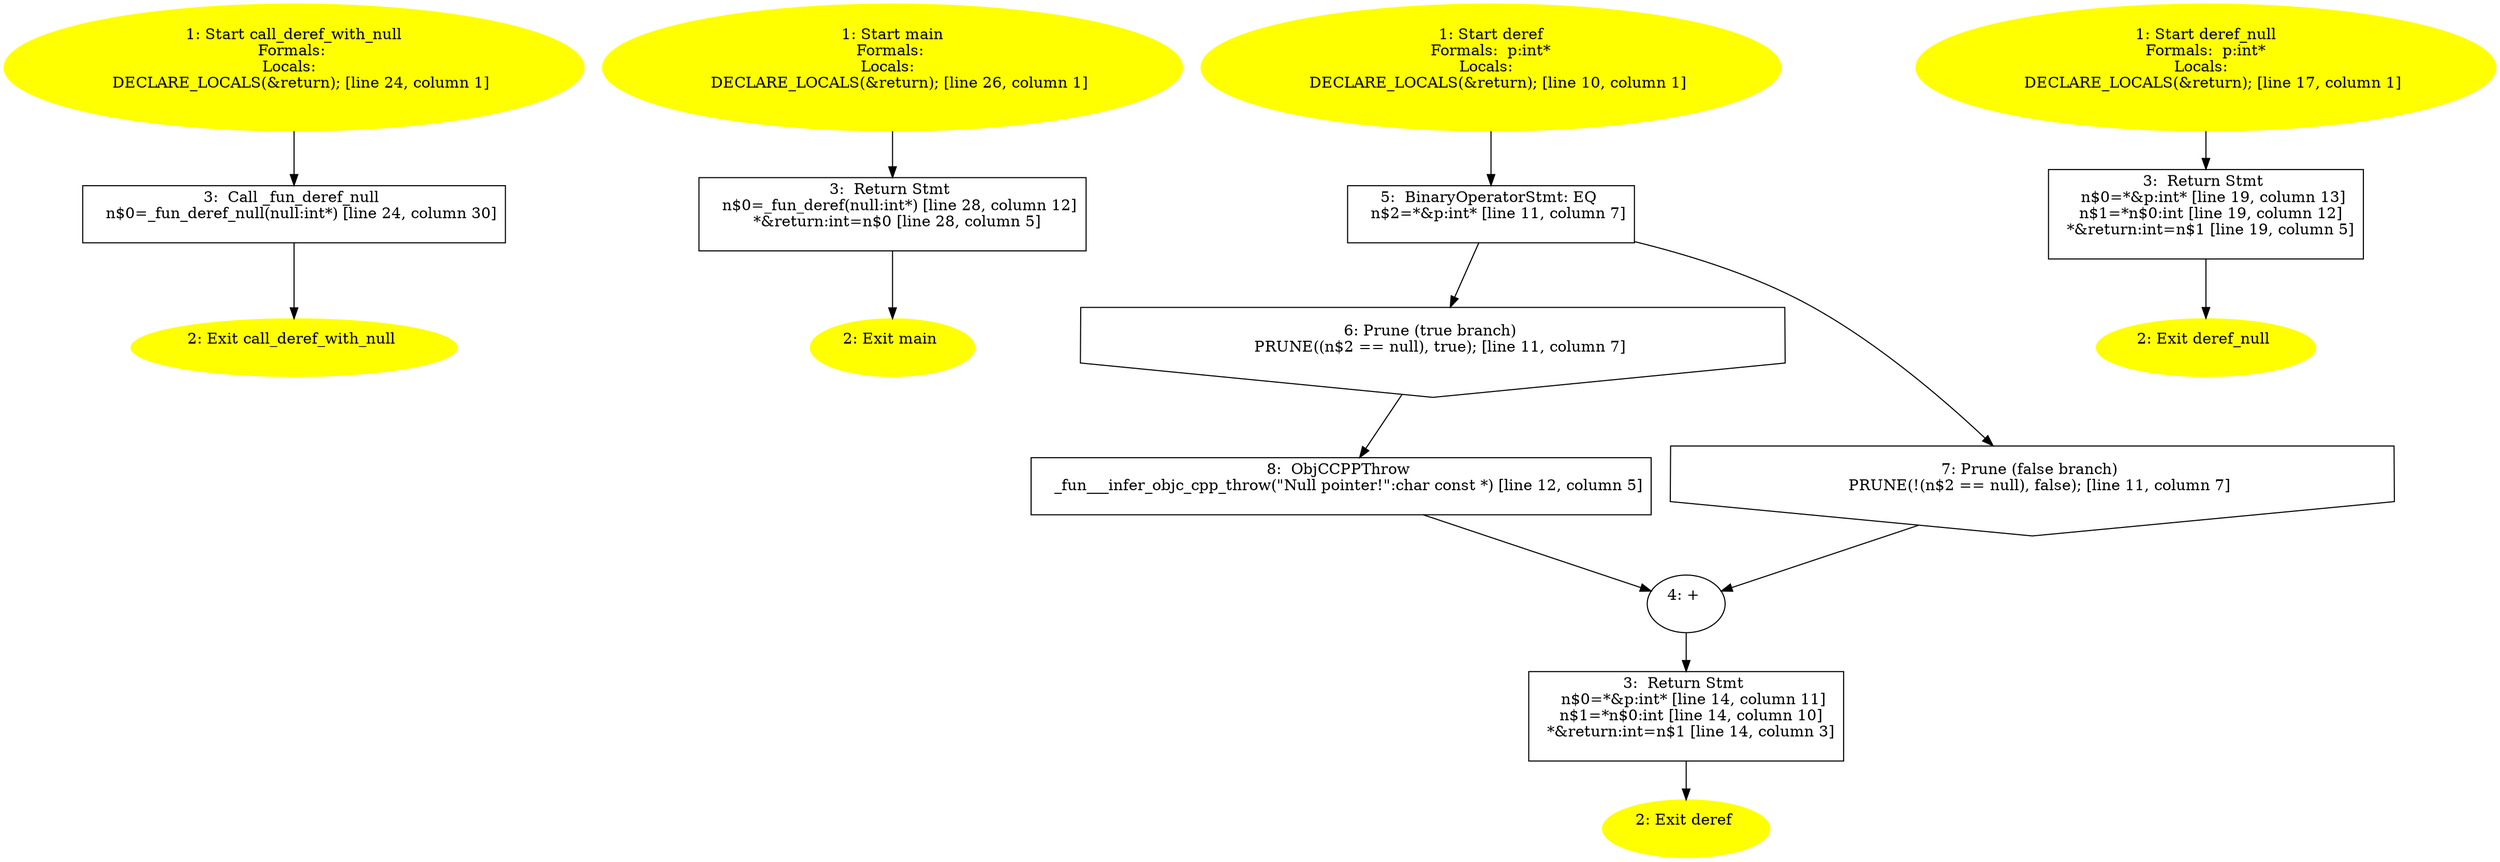 /* @generated */
digraph cfg {
"call_deref_with_null#4611966425999531792.6346543307e9a799421a89e451b917c2_1" [label="1: Start call_deref_with_null\nFormals: \nLocals:  \n   DECLARE_LOCALS(&return); [line 24, column 1]\n " color=yellow style=filled]
	

	 "call_deref_with_null#4611966425999531792.6346543307e9a799421a89e451b917c2_1" -> "call_deref_with_null#4611966425999531792.6346543307e9a799421a89e451b917c2_3" ;
"call_deref_with_null#4611966425999531792.6346543307e9a799421a89e451b917c2_2" [label="2: Exit call_deref_with_null \n  " color=yellow style=filled]
	

"call_deref_with_null#4611966425999531792.6346543307e9a799421a89e451b917c2_3" [label="3:  Call _fun_deref_null \n   n$0=_fun_deref_null(null:int*) [line 24, column 30]\n " shape="box"]
	

	 "call_deref_with_null#4611966425999531792.6346543307e9a799421a89e451b917c2_3" -> "call_deref_with_null#4611966425999531792.6346543307e9a799421a89e451b917c2_2" ;
"main.fad58de7366495db4650cfefac2fcd61_1" [label="1: Start main\nFormals: \nLocals:  \n   DECLARE_LOCALS(&return); [line 26, column 1]\n " color=yellow style=filled]
	

	 "main.fad58de7366495db4650cfefac2fcd61_1" -> "main.fad58de7366495db4650cfefac2fcd61_3" ;
"main.fad58de7366495db4650cfefac2fcd61_2" [label="2: Exit main \n  " color=yellow style=filled]
	

"main.fad58de7366495db4650cfefac2fcd61_3" [label="3:  Return Stmt \n   n$0=_fun_deref(null:int*) [line 28, column 12]\n  *&return:int=n$0 [line 28, column 5]\n " shape="box"]
	

	 "main.fad58de7366495db4650cfefac2fcd61_3" -> "main.fad58de7366495db4650cfefac2fcd61_2" ;
"deref#13506892413034678690.824465c4193ad2288eb512b1083edab3_1" [label="1: Start deref\nFormals:  p:int*\nLocals:  \n   DECLARE_LOCALS(&return); [line 10, column 1]\n " color=yellow style=filled]
	

	 "deref#13506892413034678690.824465c4193ad2288eb512b1083edab3_1" -> "deref#13506892413034678690.824465c4193ad2288eb512b1083edab3_5" ;
"deref#13506892413034678690.824465c4193ad2288eb512b1083edab3_2" [label="2: Exit deref \n  " color=yellow style=filled]
	

"deref#13506892413034678690.824465c4193ad2288eb512b1083edab3_3" [label="3:  Return Stmt \n   n$0=*&p:int* [line 14, column 11]\n  n$1=*n$0:int [line 14, column 10]\n  *&return:int=n$1 [line 14, column 3]\n " shape="box"]
	

	 "deref#13506892413034678690.824465c4193ad2288eb512b1083edab3_3" -> "deref#13506892413034678690.824465c4193ad2288eb512b1083edab3_2" ;
"deref#13506892413034678690.824465c4193ad2288eb512b1083edab3_4" [label="4: + \n  " ]
	

	 "deref#13506892413034678690.824465c4193ad2288eb512b1083edab3_4" -> "deref#13506892413034678690.824465c4193ad2288eb512b1083edab3_3" ;
"deref#13506892413034678690.824465c4193ad2288eb512b1083edab3_5" [label="5:  BinaryOperatorStmt: EQ \n   n$2=*&p:int* [line 11, column 7]\n " shape="box"]
	

	 "deref#13506892413034678690.824465c4193ad2288eb512b1083edab3_5" -> "deref#13506892413034678690.824465c4193ad2288eb512b1083edab3_6" ;
	 "deref#13506892413034678690.824465c4193ad2288eb512b1083edab3_5" -> "deref#13506892413034678690.824465c4193ad2288eb512b1083edab3_7" ;
"deref#13506892413034678690.824465c4193ad2288eb512b1083edab3_6" [label="6: Prune (true branch) \n   PRUNE((n$2 == null), true); [line 11, column 7]\n " shape="invhouse"]
	

	 "deref#13506892413034678690.824465c4193ad2288eb512b1083edab3_6" -> "deref#13506892413034678690.824465c4193ad2288eb512b1083edab3_8" ;
"deref#13506892413034678690.824465c4193ad2288eb512b1083edab3_7" [label="7: Prune (false branch) \n   PRUNE(!(n$2 == null), false); [line 11, column 7]\n " shape="invhouse"]
	

	 "deref#13506892413034678690.824465c4193ad2288eb512b1083edab3_7" -> "deref#13506892413034678690.824465c4193ad2288eb512b1083edab3_4" ;
"deref#13506892413034678690.824465c4193ad2288eb512b1083edab3_8" [label="8:  ObjCCPPThrow \n   _fun___infer_objc_cpp_throw(\"Null pointer!\":char const *) [line 12, column 5]\n " shape="box"]
	

	 "deref#13506892413034678690.824465c4193ad2288eb512b1083edab3_8" -> "deref#13506892413034678690.824465c4193ad2288eb512b1083edab3_4" ;
"deref_null#11536394632240553702.ea4eed042da22ab7ceb619ec1b7f73bb_1" [label="1: Start deref_null\nFormals:  p:int*\nLocals:  \n   DECLARE_LOCALS(&return); [line 17, column 1]\n " color=yellow style=filled]
	

	 "deref_null#11536394632240553702.ea4eed042da22ab7ceb619ec1b7f73bb_1" -> "deref_null#11536394632240553702.ea4eed042da22ab7ceb619ec1b7f73bb_3" ;
"deref_null#11536394632240553702.ea4eed042da22ab7ceb619ec1b7f73bb_2" [label="2: Exit deref_null \n  " color=yellow style=filled]
	

"deref_null#11536394632240553702.ea4eed042da22ab7ceb619ec1b7f73bb_3" [label="3:  Return Stmt \n   n$0=*&p:int* [line 19, column 13]\n  n$1=*n$0:int [line 19, column 12]\n  *&return:int=n$1 [line 19, column 5]\n " shape="box"]
	

	 "deref_null#11536394632240553702.ea4eed042da22ab7ceb619ec1b7f73bb_3" -> "deref_null#11536394632240553702.ea4eed042da22ab7ceb619ec1b7f73bb_2" ;
}
